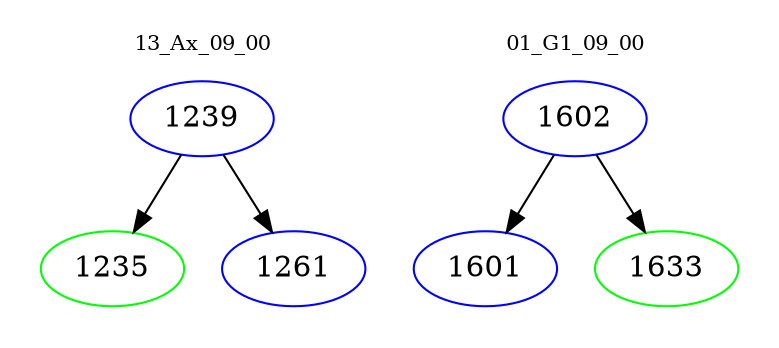 digraph{
subgraph cluster_0 {
color = white
label = "13_Ax_09_00";
fontsize=10;
T0_1239 [label="1239", color="blue"]
T0_1239 -> T0_1235 [color="black"]
T0_1235 [label="1235", color="green"]
T0_1239 -> T0_1261 [color="black"]
T0_1261 [label="1261", color="blue"]
}
subgraph cluster_1 {
color = white
label = "01_G1_09_00";
fontsize=10;
T1_1602 [label="1602", color="blue"]
T1_1602 -> T1_1601 [color="black"]
T1_1601 [label="1601", color="blue"]
T1_1602 -> T1_1633 [color="black"]
T1_1633 [label="1633", color="green"]
}
}
